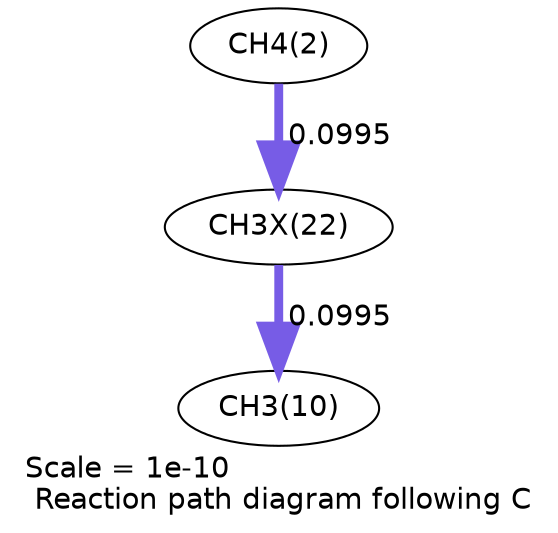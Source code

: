 digraph reaction_paths {
center=1;
s4 -> s24[fontname="Helvetica", penwidth=4.26, arrowsize=2.13, color="0.7, 0.599, 0.9"
, label=" 0.0995"];
s24 -> s12[fontname="Helvetica", penwidth=4.26, arrowsize=2.13, color="0.7, 0.599, 0.9"
, label=" 0.0995"];
s4 [ fontname="Helvetica", label="CH4(2)"];
s12 [ fontname="Helvetica", label="CH3(10)"];
s24 [ fontname="Helvetica", label="CH3X(22)"];
 label = "Scale = 1e-10\l Reaction path diagram following C";
 fontname = "Helvetica";
}

